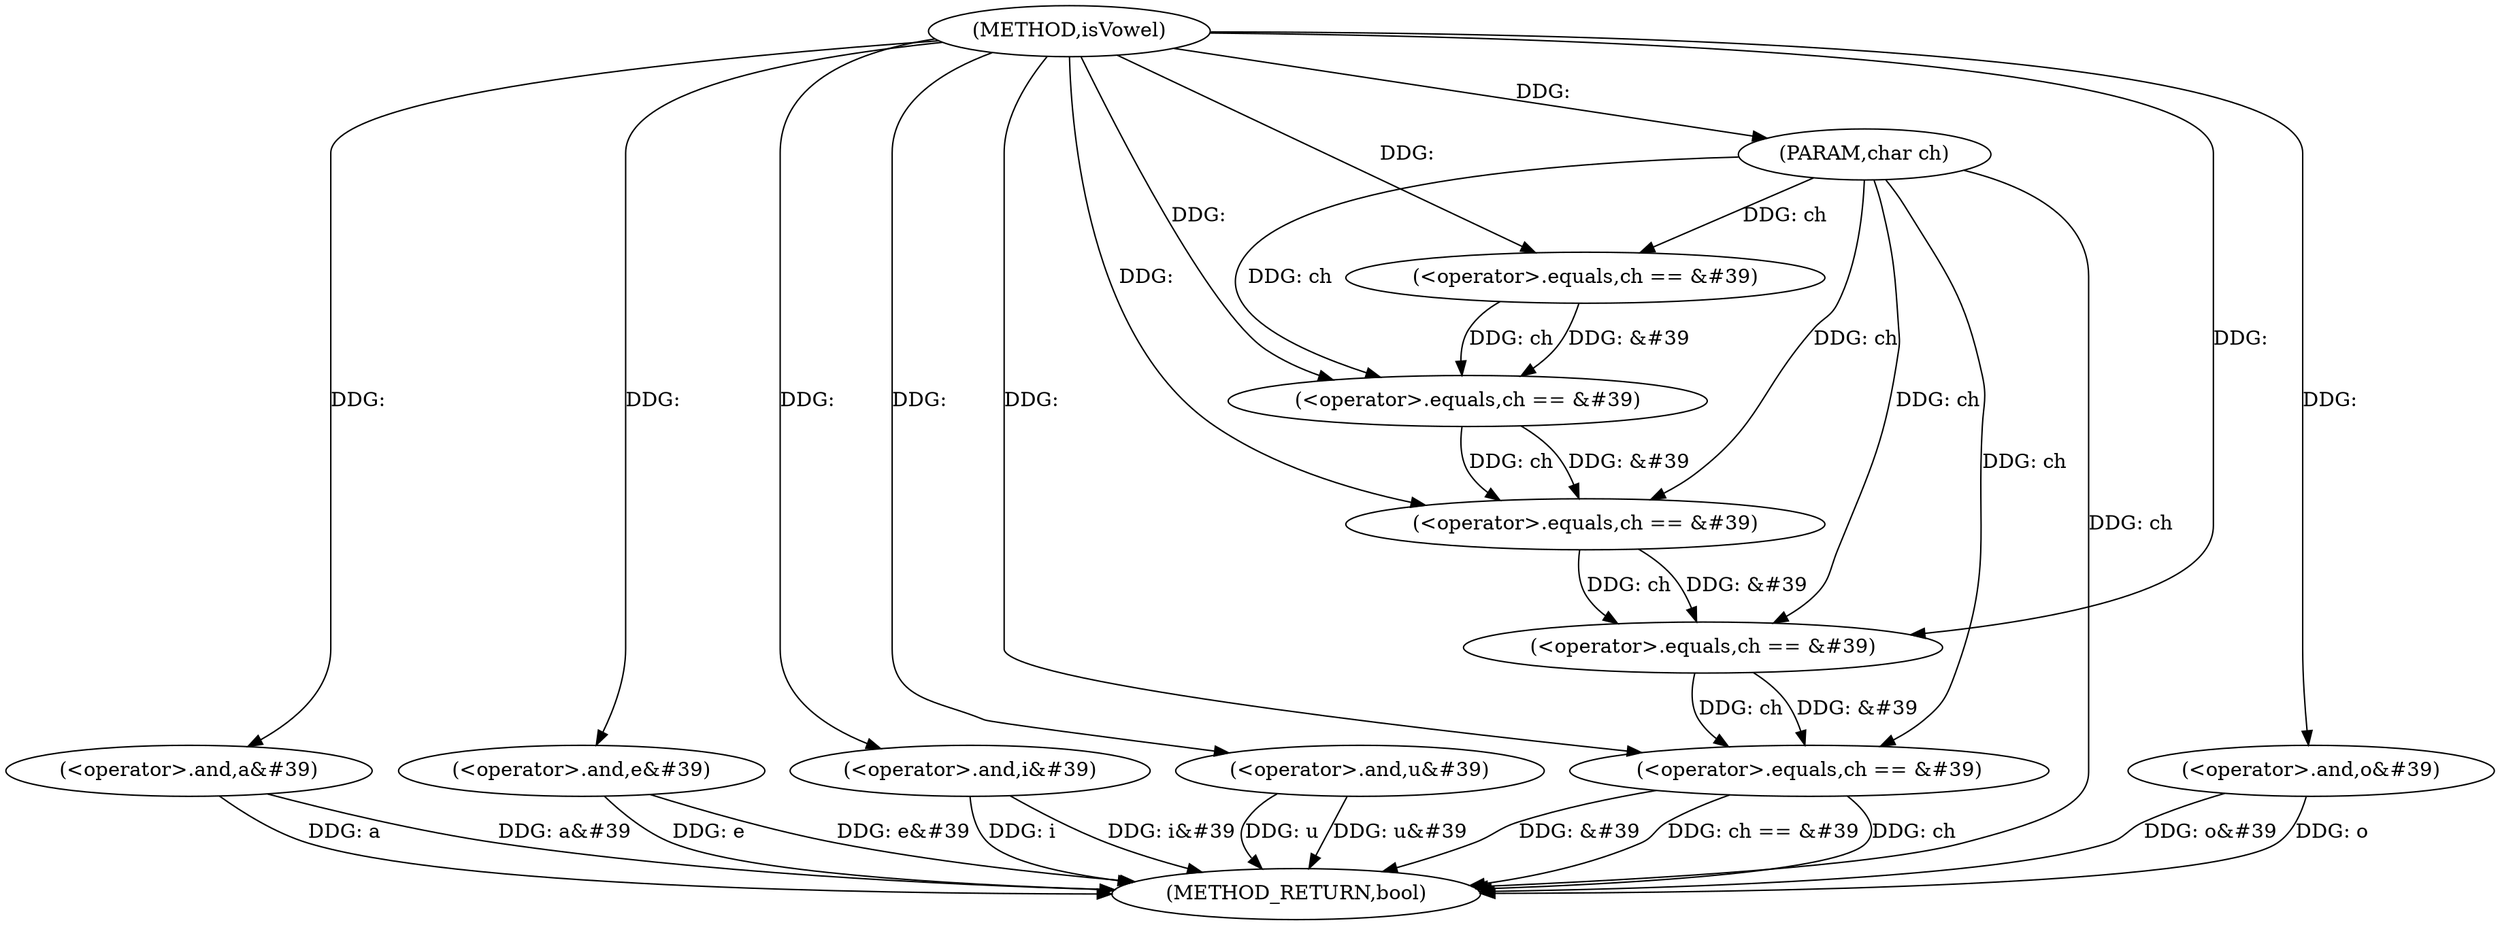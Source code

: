 digraph "isVowel" {  
"1000105" [label = "(METHOD,isVowel)" ]
"1000143" [label = "(METHOD_RETURN,bool)" ]
"1000106" [label = "(PARAM,char ch)" ]
"1000108" [label = "(<operator>.equals,ch == &#39)" ]
"1000112" [label = "(<operator>.and,a&#39)" ]
"1000115" [label = "(<operator>.equals,ch == &#39)" ]
"1000119" [label = "(<operator>.and,e&#39)" ]
"1000122" [label = "(<operator>.equals,ch == &#39)" ]
"1000126" [label = "(<operator>.and,i&#39)" ]
"1000129" [label = "(<operator>.equals,ch == &#39)" ]
"1000133" [label = "(<operator>.and,u&#39)" ]
"1000136" [label = "(<operator>.equals,ch == &#39)" ]
"1000140" [label = "(<operator>.and,o&#39)" ]
  "1000106" -> "1000143"  [ label = "DDG: ch"] 
  "1000112" -> "1000143"  [ label = "DDG: a&#39"] 
  "1000119" -> "1000143"  [ label = "DDG: e&#39"] 
  "1000126" -> "1000143"  [ label = "DDG: i&#39"] 
  "1000133" -> "1000143"  [ label = "DDG: u&#39"] 
  "1000136" -> "1000143"  [ label = "DDG: ch"] 
  "1000136" -> "1000143"  [ label = "DDG: &#39"] 
  "1000136" -> "1000143"  [ label = "DDG: ch == &#39"] 
  "1000140" -> "1000143"  [ label = "DDG: o&#39"] 
  "1000126" -> "1000143"  [ label = "DDG: i"] 
  "1000119" -> "1000143"  [ label = "DDG: e"] 
  "1000133" -> "1000143"  [ label = "DDG: u"] 
  "1000112" -> "1000143"  [ label = "DDG: a"] 
  "1000140" -> "1000143"  [ label = "DDG: o"] 
  "1000105" -> "1000106"  [ label = "DDG: "] 
  "1000106" -> "1000108"  [ label = "DDG: ch"] 
  "1000105" -> "1000108"  [ label = "DDG: "] 
  "1000105" -> "1000112"  [ label = "DDG: "] 
  "1000108" -> "1000115"  [ label = "DDG: ch"] 
  "1000106" -> "1000115"  [ label = "DDG: ch"] 
  "1000105" -> "1000115"  [ label = "DDG: "] 
  "1000108" -> "1000115"  [ label = "DDG: &#39"] 
  "1000105" -> "1000119"  [ label = "DDG: "] 
  "1000115" -> "1000122"  [ label = "DDG: ch"] 
  "1000106" -> "1000122"  [ label = "DDG: ch"] 
  "1000105" -> "1000122"  [ label = "DDG: "] 
  "1000115" -> "1000122"  [ label = "DDG: &#39"] 
  "1000105" -> "1000126"  [ label = "DDG: "] 
  "1000122" -> "1000129"  [ label = "DDG: ch"] 
  "1000106" -> "1000129"  [ label = "DDG: ch"] 
  "1000105" -> "1000129"  [ label = "DDG: "] 
  "1000122" -> "1000129"  [ label = "DDG: &#39"] 
  "1000105" -> "1000133"  [ label = "DDG: "] 
  "1000129" -> "1000136"  [ label = "DDG: ch"] 
  "1000106" -> "1000136"  [ label = "DDG: ch"] 
  "1000105" -> "1000136"  [ label = "DDG: "] 
  "1000129" -> "1000136"  [ label = "DDG: &#39"] 
  "1000105" -> "1000140"  [ label = "DDG: "] 
}
